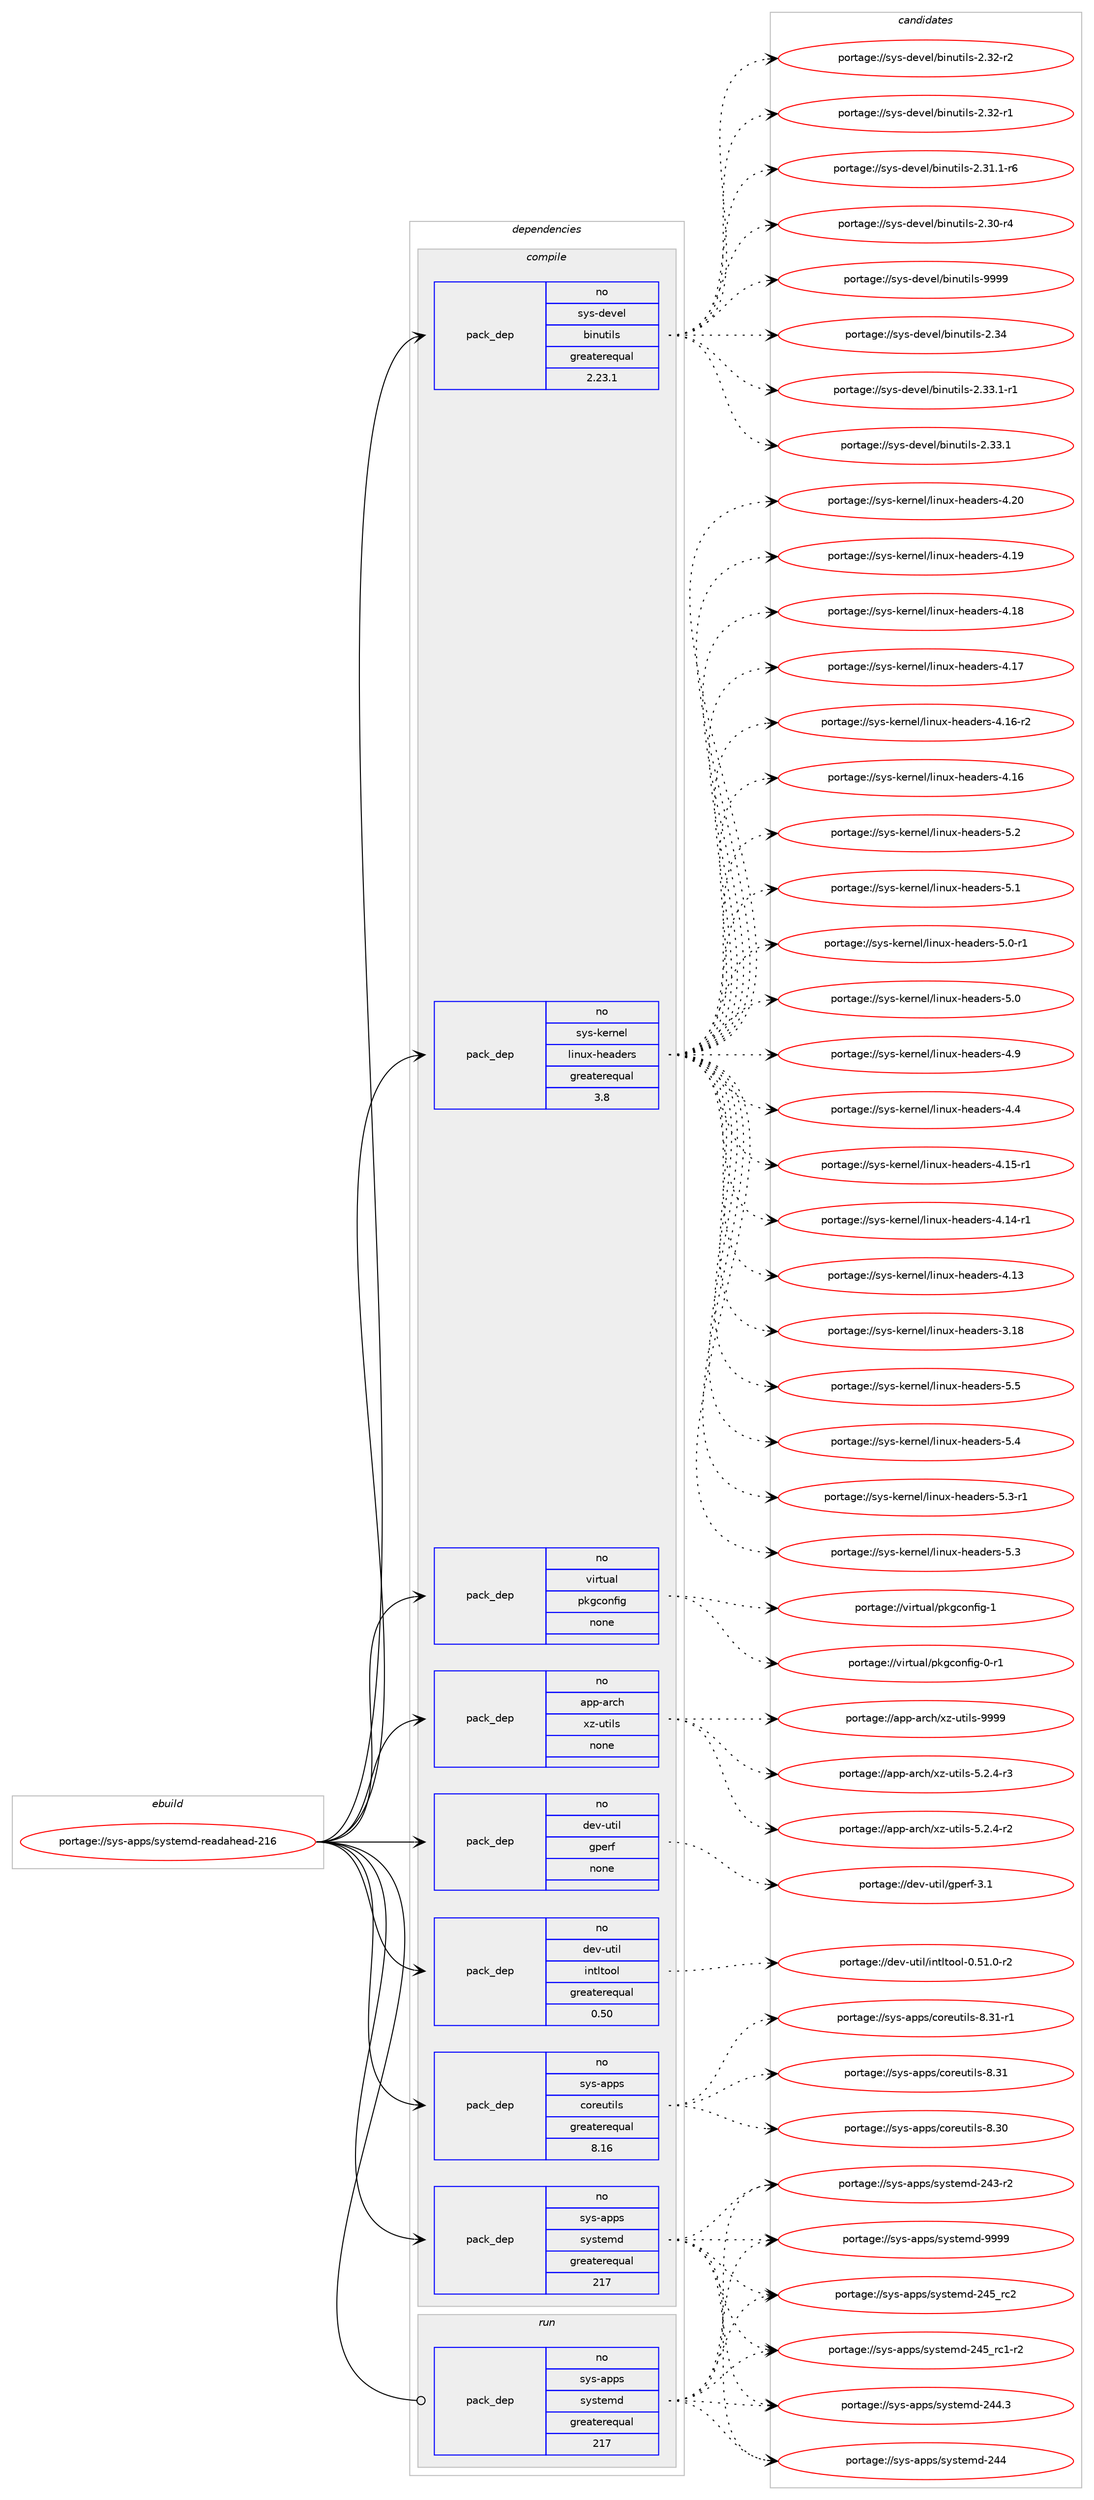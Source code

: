 digraph prolog {

# *************
# Graph options
# *************

newrank=true;
concentrate=true;
compound=true;
graph [rankdir=LR,fontname=Helvetica,fontsize=10,ranksep=1.5];#, ranksep=2.5, nodesep=0.2];
edge  [arrowhead=vee];
node  [fontname=Helvetica,fontsize=10];

# **********
# The ebuild
# **********

subgraph cluster_leftcol {
color=gray;
rank=same;
label=<<i>ebuild</i>>;
id [label="portage://sys-apps/systemd-readahead-216", color=red, width=4, href="../sys-apps/systemd-readahead-216.svg"];
}

# ****************
# The dependencies
# ****************

subgraph cluster_midcol {
color=gray;
label=<<i>dependencies</i>>;
subgraph cluster_compile {
fillcolor="#eeeeee";
style=filled;
label=<<i>compile</i>>;
subgraph pack28114 {
dependency36223 [label=<<TABLE BORDER="0" CELLBORDER="1" CELLSPACING="0" CELLPADDING="4" WIDTH="220"><TR><TD ROWSPAN="6" CELLPADDING="30">pack_dep</TD></TR><TR><TD WIDTH="110">no</TD></TR><TR><TD>app-arch</TD></TR><TR><TD>xz-utils</TD></TR><TR><TD>none</TD></TR><TR><TD></TD></TR></TABLE>>, shape=none, color=blue];
}
id:e -> dependency36223:w [weight=20,style="solid",arrowhead="vee"];
subgraph pack28115 {
dependency36224 [label=<<TABLE BORDER="0" CELLBORDER="1" CELLSPACING="0" CELLPADDING="4" WIDTH="220"><TR><TD ROWSPAN="6" CELLPADDING="30">pack_dep</TD></TR><TR><TD WIDTH="110">no</TD></TR><TR><TD>dev-util</TD></TR><TR><TD>gperf</TD></TR><TR><TD>none</TD></TR><TR><TD></TD></TR></TABLE>>, shape=none, color=blue];
}
id:e -> dependency36224:w [weight=20,style="solid",arrowhead="vee"];
subgraph pack28116 {
dependency36225 [label=<<TABLE BORDER="0" CELLBORDER="1" CELLSPACING="0" CELLPADDING="4" WIDTH="220"><TR><TD ROWSPAN="6" CELLPADDING="30">pack_dep</TD></TR><TR><TD WIDTH="110">no</TD></TR><TR><TD>dev-util</TD></TR><TR><TD>intltool</TD></TR><TR><TD>greaterequal</TD></TR><TR><TD>0.50</TD></TR></TABLE>>, shape=none, color=blue];
}
id:e -> dependency36225:w [weight=20,style="solid",arrowhead="vee"];
subgraph pack28117 {
dependency36226 [label=<<TABLE BORDER="0" CELLBORDER="1" CELLSPACING="0" CELLPADDING="4" WIDTH="220"><TR><TD ROWSPAN="6" CELLPADDING="30">pack_dep</TD></TR><TR><TD WIDTH="110">no</TD></TR><TR><TD>sys-apps</TD></TR><TR><TD>coreutils</TD></TR><TR><TD>greaterequal</TD></TR><TR><TD>8.16</TD></TR></TABLE>>, shape=none, color=blue];
}
id:e -> dependency36226:w [weight=20,style="solid",arrowhead="vee"];
subgraph pack28118 {
dependency36227 [label=<<TABLE BORDER="0" CELLBORDER="1" CELLSPACING="0" CELLPADDING="4" WIDTH="220"><TR><TD ROWSPAN="6" CELLPADDING="30">pack_dep</TD></TR><TR><TD WIDTH="110">no</TD></TR><TR><TD>sys-apps</TD></TR><TR><TD>systemd</TD></TR><TR><TD>greaterequal</TD></TR><TR><TD>217</TD></TR></TABLE>>, shape=none, color=blue];
}
id:e -> dependency36227:w [weight=20,style="solid",arrowhead="vee"];
subgraph pack28119 {
dependency36228 [label=<<TABLE BORDER="0" CELLBORDER="1" CELLSPACING="0" CELLPADDING="4" WIDTH="220"><TR><TD ROWSPAN="6" CELLPADDING="30">pack_dep</TD></TR><TR><TD WIDTH="110">no</TD></TR><TR><TD>sys-devel</TD></TR><TR><TD>binutils</TD></TR><TR><TD>greaterequal</TD></TR><TR><TD>2.23.1</TD></TR></TABLE>>, shape=none, color=blue];
}
id:e -> dependency36228:w [weight=20,style="solid",arrowhead="vee"];
subgraph pack28120 {
dependency36229 [label=<<TABLE BORDER="0" CELLBORDER="1" CELLSPACING="0" CELLPADDING="4" WIDTH="220"><TR><TD ROWSPAN="6" CELLPADDING="30">pack_dep</TD></TR><TR><TD WIDTH="110">no</TD></TR><TR><TD>sys-kernel</TD></TR><TR><TD>linux-headers</TD></TR><TR><TD>greaterequal</TD></TR><TR><TD>3.8</TD></TR></TABLE>>, shape=none, color=blue];
}
id:e -> dependency36229:w [weight=20,style="solid",arrowhead="vee"];
subgraph pack28121 {
dependency36230 [label=<<TABLE BORDER="0" CELLBORDER="1" CELLSPACING="0" CELLPADDING="4" WIDTH="220"><TR><TD ROWSPAN="6" CELLPADDING="30">pack_dep</TD></TR><TR><TD WIDTH="110">no</TD></TR><TR><TD>virtual</TD></TR><TR><TD>pkgconfig</TD></TR><TR><TD>none</TD></TR><TR><TD></TD></TR></TABLE>>, shape=none, color=blue];
}
id:e -> dependency36230:w [weight=20,style="solid",arrowhead="vee"];
}
subgraph cluster_compileandrun {
fillcolor="#eeeeee";
style=filled;
label=<<i>compile and run</i>>;
}
subgraph cluster_run {
fillcolor="#eeeeee";
style=filled;
label=<<i>run</i>>;
subgraph pack28122 {
dependency36231 [label=<<TABLE BORDER="0" CELLBORDER="1" CELLSPACING="0" CELLPADDING="4" WIDTH="220"><TR><TD ROWSPAN="6" CELLPADDING="30">pack_dep</TD></TR><TR><TD WIDTH="110">no</TD></TR><TR><TD>sys-apps</TD></TR><TR><TD>systemd</TD></TR><TR><TD>greaterequal</TD></TR><TR><TD>217</TD></TR></TABLE>>, shape=none, color=blue];
}
id:e -> dependency36231:w [weight=20,style="solid",arrowhead="odot"];
}
}

# **************
# The candidates
# **************

subgraph cluster_choices {
rank=same;
color=gray;
label=<<i>candidates</i>>;

subgraph choice28114 {
color=black;
nodesep=1;
choice9711211245971149910447120122451171161051081154557575757 [label="portage://app-arch/xz-utils-9999", color=red, width=4,href="../app-arch/xz-utils-9999.svg"];
choice9711211245971149910447120122451171161051081154553465046524511451 [label="portage://app-arch/xz-utils-5.2.4-r3", color=red, width=4,href="../app-arch/xz-utils-5.2.4-r3.svg"];
choice9711211245971149910447120122451171161051081154553465046524511450 [label="portage://app-arch/xz-utils-5.2.4-r2", color=red, width=4,href="../app-arch/xz-utils-5.2.4-r2.svg"];
dependency36223:e -> choice9711211245971149910447120122451171161051081154557575757:w [style=dotted,weight="100"];
dependency36223:e -> choice9711211245971149910447120122451171161051081154553465046524511451:w [style=dotted,weight="100"];
dependency36223:e -> choice9711211245971149910447120122451171161051081154553465046524511450:w [style=dotted,weight="100"];
}
subgraph choice28115 {
color=black;
nodesep=1;
choice100101118451171161051084710311210111410245514649 [label="portage://dev-util/gperf-3.1", color=red, width=4,href="../dev-util/gperf-3.1.svg"];
dependency36224:e -> choice100101118451171161051084710311210111410245514649:w [style=dotted,weight="100"];
}
subgraph choice28116 {
color=black;
nodesep=1;
choice1001011184511711610510847105110116108116111111108454846534946484511450 [label="portage://dev-util/intltool-0.51.0-r2", color=red, width=4,href="../dev-util/intltool-0.51.0-r2.svg"];
dependency36225:e -> choice1001011184511711610510847105110116108116111111108454846534946484511450:w [style=dotted,weight="100"];
}
subgraph choice28117 {
color=black;
nodesep=1;
choice1151211154597112112115479911111410111711610510811545564651494511449 [label="portage://sys-apps/coreutils-8.31-r1", color=red, width=4,href="../sys-apps/coreutils-8.31-r1.svg"];
choice115121115459711211211547991111141011171161051081154556465149 [label="portage://sys-apps/coreutils-8.31", color=red, width=4,href="../sys-apps/coreutils-8.31.svg"];
choice115121115459711211211547991111141011171161051081154556465148 [label="portage://sys-apps/coreutils-8.30", color=red, width=4,href="../sys-apps/coreutils-8.30.svg"];
dependency36226:e -> choice1151211154597112112115479911111410111711610510811545564651494511449:w [style=dotted,weight="100"];
dependency36226:e -> choice115121115459711211211547991111141011171161051081154556465149:w [style=dotted,weight="100"];
dependency36226:e -> choice115121115459711211211547991111141011171161051081154556465148:w [style=dotted,weight="100"];
}
subgraph choice28118 {
color=black;
nodesep=1;
choice1151211154597112112115471151211151161011091004557575757 [label="portage://sys-apps/systemd-9999", color=red, width=4,href="../sys-apps/systemd-9999.svg"];
choice11512111545971121121154711512111511610110910045505253951149950 [label="portage://sys-apps/systemd-245_rc2", color=red, width=4,href="../sys-apps/systemd-245_rc2.svg"];
choice115121115459711211211547115121115116101109100455052539511499494511450 [label="portage://sys-apps/systemd-245_rc1-r2", color=red, width=4,href="../sys-apps/systemd-245_rc1-r2.svg"];
choice115121115459711211211547115121115116101109100455052524651 [label="portage://sys-apps/systemd-244.3", color=red, width=4,href="../sys-apps/systemd-244.3.svg"];
choice11512111545971121121154711512111511610110910045505252 [label="portage://sys-apps/systemd-244", color=red, width=4,href="../sys-apps/systemd-244.svg"];
choice115121115459711211211547115121115116101109100455052514511450 [label="portage://sys-apps/systemd-243-r2", color=red, width=4,href="../sys-apps/systemd-243-r2.svg"];
dependency36227:e -> choice1151211154597112112115471151211151161011091004557575757:w [style=dotted,weight="100"];
dependency36227:e -> choice11512111545971121121154711512111511610110910045505253951149950:w [style=dotted,weight="100"];
dependency36227:e -> choice115121115459711211211547115121115116101109100455052539511499494511450:w [style=dotted,weight="100"];
dependency36227:e -> choice115121115459711211211547115121115116101109100455052524651:w [style=dotted,weight="100"];
dependency36227:e -> choice11512111545971121121154711512111511610110910045505252:w [style=dotted,weight="100"];
dependency36227:e -> choice115121115459711211211547115121115116101109100455052514511450:w [style=dotted,weight="100"];
}
subgraph choice28119 {
color=black;
nodesep=1;
choice1151211154510010111810110847981051101171161051081154557575757 [label="portage://sys-devel/binutils-9999", color=red, width=4,href="../sys-devel/binutils-9999.svg"];
choice1151211154510010111810110847981051101171161051081154550465152 [label="portage://sys-devel/binutils-2.34", color=red, width=4,href="../sys-devel/binutils-2.34.svg"];
choice115121115451001011181011084798105110117116105108115455046515146494511449 [label="portage://sys-devel/binutils-2.33.1-r1", color=red, width=4,href="../sys-devel/binutils-2.33.1-r1.svg"];
choice11512111545100101118101108479810511011711610510811545504651514649 [label="portage://sys-devel/binutils-2.33.1", color=red, width=4,href="../sys-devel/binutils-2.33.1.svg"];
choice11512111545100101118101108479810511011711610510811545504651504511450 [label="portage://sys-devel/binutils-2.32-r2", color=red, width=4,href="../sys-devel/binutils-2.32-r2.svg"];
choice11512111545100101118101108479810511011711610510811545504651504511449 [label="portage://sys-devel/binutils-2.32-r1", color=red, width=4,href="../sys-devel/binutils-2.32-r1.svg"];
choice115121115451001011181011084798105110117116105108115455046514946494511454 [label="portage://sys-devel/binutils-2.31.1-r6", color=red, width=4,href="../sys-devel/binutils-2.31.1-r6.svg"];
choice11512111545100101118101108479810511011711610510811545504651484511452 [label="portage://sys-devel/binutils-2.30-r4", color=red, width=4,href="../sys-devel/binutils-2.30-r4.svg"];
dependency36228:e -> choice1151211154510010111810110847981051101171161051081154557575757:w [style=dotted,weight="100"];
dependency36228:e -> choice1151211154510010111810110847981051101171161051081154550465152:w [style=dotted,weight="100"];
dependency36228:e -> choice115121115451001011181011084798105110117116105108115455046515146494511449:w [style=dotted,weight="100"];
dependency36228:e -> choice11512111545100101118101108479810511011711610510811545504651514649:w [style=dotted,weight="100"];
dependency36228:e -> choice11512111545100101118101108479810511011711610510811545504651504511450:w [style=dotted,weight="100"];
dependency36228:e -> choice11512111545100101118101108479810511011711610510811545504651504511449:w [style=dotted,weight="100"];
dependency36228:e -> choice115121115451001011181011084798105110117116105108115455046514946494511454:w [style=dotted,weight="100"];
dependency36228:e -> choice11512111545100101118101108479810511011711610510811545504651484511452:w [style=dotted,weight="100"];
}
subgraph choice28120 {
color=black;
nodesep=1;
choice1151211154510710111411010110847108105110117120451041019710010111411545534653 [label="portage://sys-kernel/linux-headers-5.5", color=red, width=4,href="../sys-kernel/linux-headers-5.5.svg"];
choice1151211154510710111411010110847108105110117120451041019710010111411545534652 [label="portage://sys-kernel/linux-headers-5.4", color=red, width=4,href="../sys-kernel/linux-headers-5.4.svg"];
choice11512111545107101114110101108471081051101171204510410197100101114115455346514511449 [label="portage://sys-kernel/linux-headers-5.3-r1", color=red, width=4,href="../sys-kernel/linux-headers-5.3-r1.svg"];
choice1151211154510710111411010110847108105110117120451041019710010111411545534651 [label="portage://sys-kernel/linux-headers-5.3", color=red, width=4,href="../sys-kernel/linux-headers-5.3.svg"];
choice1151211154510710111411010110847108105110117120451041019710010111411545534650 [label="portage://sys-kernel/linux-headers-5.2", color=red, width=4,href="../sys-kernel/linux-headers-5.2.svg"];
choice1151211154510710111411010110847108105110117120451041019710010111411545534649 [label="portage://sys-kernel/linux-headers-5.1", color=red, width=4,href="../sys-kernel/linux-headers-5.1.svg"];
choice11512111545107101114110101108471081051101171204510410197100101114115455346484511449 [label="portage://sys-kernel/linux-headers-5.0-r1", color=red, width=4,href="../sys-kernel/linux-headers-5.0-r1.svg"];
choice1151211154510710111411010110847108105110117120451041019710010111411545534648 [label="portage://sys-kernel/linux-headers-5.0", color=red, width=4,href="../sys-kernel/linux-headers-5.0.svg"];
choice1151211154510710111411010110847108105110117120451041019710010111411545524657 [label="portage://sys-kernel/linux-headers-4.9", color=red, width=4,href="../sys-kernel/linux-headers-4.9.svg"];
choice1151211154510710111411010110847108105110117120451041019710010111411545524652 [label="portage://sys-kernel/linux-headers-4.4", color=red, width=4,href="../sys-kernel/linux-headers-4.4.svg"];
choice115121115451071011141101011084710810511011712045104101971001011141154552465048 [label="portage://sys-kernel/linux-headers-4.20", color=red, width=4,href="../sys-kernel/linux-headers-4.20.svg"];
choice115121115451071011141101011084710810511011712045104101971001011141154552464957 [label="portage://sys-kernel/linux-headers-4.19", color=red, width=4,href="../sys-kernel/linux-headers-4.19.svg"];
choice115121115451071011141101011084710810511011712045104101971001011141154552464956 [label="portage://sys-kernel/linux-headers-4.18", color=red, width=4,href="../sys-kernel/linux-headers-4.18.svg"];
choice115121115451071011141101011084710810511011712045104101971001011141154552464955 [label="portage://sys-kernel/linux-headers-4.17", color=red, width=4,href="../sys-kernel/linux-headers-4.17.svg"];
choice1151211154510710111411010110847108105110117120451041019710010111411545524649544511450 [label="portage://sys-kernel/linux-headers-4.16-r2", color=red, width=4,href="../sys-kernel/linux-headers-4.16-r2.svg"];
choice115121115451071011141101011084710810511011712045104101971001011141154552464954 [label="portage://sys-kernel/linux-headers-4.16", color=red, width=4,href="../sys-kernel/linux-headers-4.16.svg"];
choice1151211154510710111411010110847108105110117120451041019710010111411545524649534511449 [label="portage://sys-kernel/linux-headers-4.15-r1", color=red, width=4,href="../sys-kernel/linux-headers-4.15-r1.svg"];
choice1151211154510710111411010110847108105110117120451041019710010111411545524649524511449 [label="portage://sys-kernel/linux-headers-4.14-r1", color=red, width=4,href="../sys-kernel/linux-headers-4.14-r1.svg"];
choice115121115451071011141101011084710810511011712045104101971001011141154552464951 [label="portage://sys-kernel/linux-headers-4.13", color=red, width=4,href="../sys-kernel/linux-headers-4.13.svg"];
choice115121115451071011141101011084710810511011712045104101971001011141154551464956 [label="portage://sys-kernel/linux-headers-3.18", color=red, width=4,href="../sys-kernel/linux-headers-3.18.svg"];
dependency36229:e -> choice1151211154510710111411010110847108105110117120451041019710010111411545534653:w [style=dotted,weight="100"];
dependency36229:e -> choice1151211154510710111411010110847108105110117120451041019710010111411545534652:w [style=dotted,weight="100"];
dependency36229:e -> choice11512111545107101114110101108471081051101171204510410197100101114115455346514511449:w [style=dotted,weight="100"];
dependency36229:e -> choice1151211154510710111411010110847108105110117120451041019710010111411545534651:w [style=dotted,weight="100"];
dependency36229:e -> choice1151211154510710111411010110847108105110117120451041019710010111411545534650:w [style=dotted,weight="100"];
dependency36229:e -> choice1151211154510710111411010110847108105110117120451041019710010111411545534649:w [style=dotted,weight="100"];
dependency36229:e -> choice11512111545107101114110101108471081051101171204510410197100101114115455346484511449:w [style=dotted,weight="100"];
dependency36229:e -> choice1151211154510710111411010110847108105110117120451041019710010111411545534648:w [style=dotted,weight="100"];
dependency36229:e -> choice1151211154510710111411010110847108105110117120451041019710010111411545524657:w [style=dotted,weight="100"];
dependency36229:e -> choice1151211154510710111411010110847108105110117120451041019710010111411545524652:w [style=dotted,weight="100"];
dependency36229:e -> choice115121115451071011141101011084710810511011712045104101971001011141154552465048:w [style=dotted,weight="100"];
dependency36229:e -> choice115121115451071011141101011084710810511011712045104101971001011141154552464957:w [style=dotted,weight="100"];
dependency36229:e -> choice115121115451071011141101011084710810511011712045104101971001011141154552464956:w [style=dotted,weight="100"];
dependency36229:e -> choice115121115451071011141101011084710810511011712045104101971001011141154552464955:w [style=dotted,weight="100"];
dependency36229:e -> choice1151211154510710111411010110847108105110117120451041019710010111411545524649544511450:w [style=dotted,weight="100"];
dependency36229:e -> choice115121115451071011141101011084710810511011712045104101971001011141154552464954:w [style=dotted,weight="100"];
dependency36229:e -> choice1151211154510710111411010110847108105110117120451041019710010111411545524649534511449:w [style=dotted,weight="100"];
dependency36229:e -> choice1151211154510710111411010110847108105110117120451041019710010111411545524649524511449:w [style=dotted,weight="100"];
dependency36229:e -> choice115121115451071011141101011084710810511011712045104101971001011141154552464951:w [style=dotted,weight="100"];
dependency36229:e -> choice115121115451071011141101011084710810511011712045104101971001011141154551464956:w [style=dotted,weight="100"];
}
subgraph choice28121 {
color=black;
nodesep=1;
choice1181051141161179710847112107103991111101021051034549 [label="portage://virtual/pkgconfig-1", color=red, width=4,href="../virtual/pkgconfig-1.svg"];
choice11810511411611797108471121071039911111010210510345484511449 [label="portage://virtual/pkgconfig-0-r1", color=red, width=4,href="../virtual/pkgconfig-0-r1.svg"];
dependency36230:e -> choice1181051141161179710847112107103991111101021051034549:w [style=dotted,weight="100"];
dependency36230:e -> choice11810511411611797108471121071039911111010210510345484511449:w [style=dotted,weight="100"];
}
subgraph choice28122 {
color=black;
nodesep=1;
choice1151211154597112112115471151211151161011091004557575757 [label="portage://sys-apps/systemd-9999", color=red, width=4,href="../sys-apps/systemd-9999.svg"];
choice11512111545971121121154711512111511610110910045505253951149950 [label="portage://sys-apps/systemd-245_rc2", color=red, width=4,href="../sys-apps/systemd-245_rc2.svg"];
choice115121115459711211211547115121115116101109100455052539511499494511450 [label="portage://sys-apps/systemd-245_rc1-r2", color=red, width=4,href="../sys-apps/systemd-245_rc1-r2.svg"];
choice115121115459711211211547115121115116101109100455052524651 [label="portage://sys-apps/systemd-244.3", color=red, width=4,href="../sys-apps/systemd-244.3.svg"];
choice11512111545971121121154711512111511610110910045505252 [label="portage://sys-apps/systemd-244", color=red, width=4,href="../sys-apps/systemd-244.svg"];
choice115121115459711211211547115121115116101109100455052514511450 [label="portage://sys-apps/systemd-243-r2", color=red, width=4,href="../sys-apps/systemd-243-r2.svg"];
dependency36231:e -> choice1151211154597112112115471151211151161011091004557575757:w [style=dotted,weight="100"];
dependency36231:e -> choice11512111545971121121154711512111511610110910045505253951149950:w [style=dotted,weight="100"];
dependency36231:e -> choice115121115459711211211547115121115116101109100455052539511499494511450:w [style=dotted,weight="100"];
dependency36231:e -> choice115121115459711211211547115121115116101109100455052524651:w [style=dotted,weight="100"];
dependency36231:e -> choice11512111545971121121154711512111511610110910045505252:w [style=dotted,weight="100"];
dependency36231:e -> choice115121115459711211211547115121115116101109100455052514511450:w [style=dotted,weight="100"];
}
}

}
